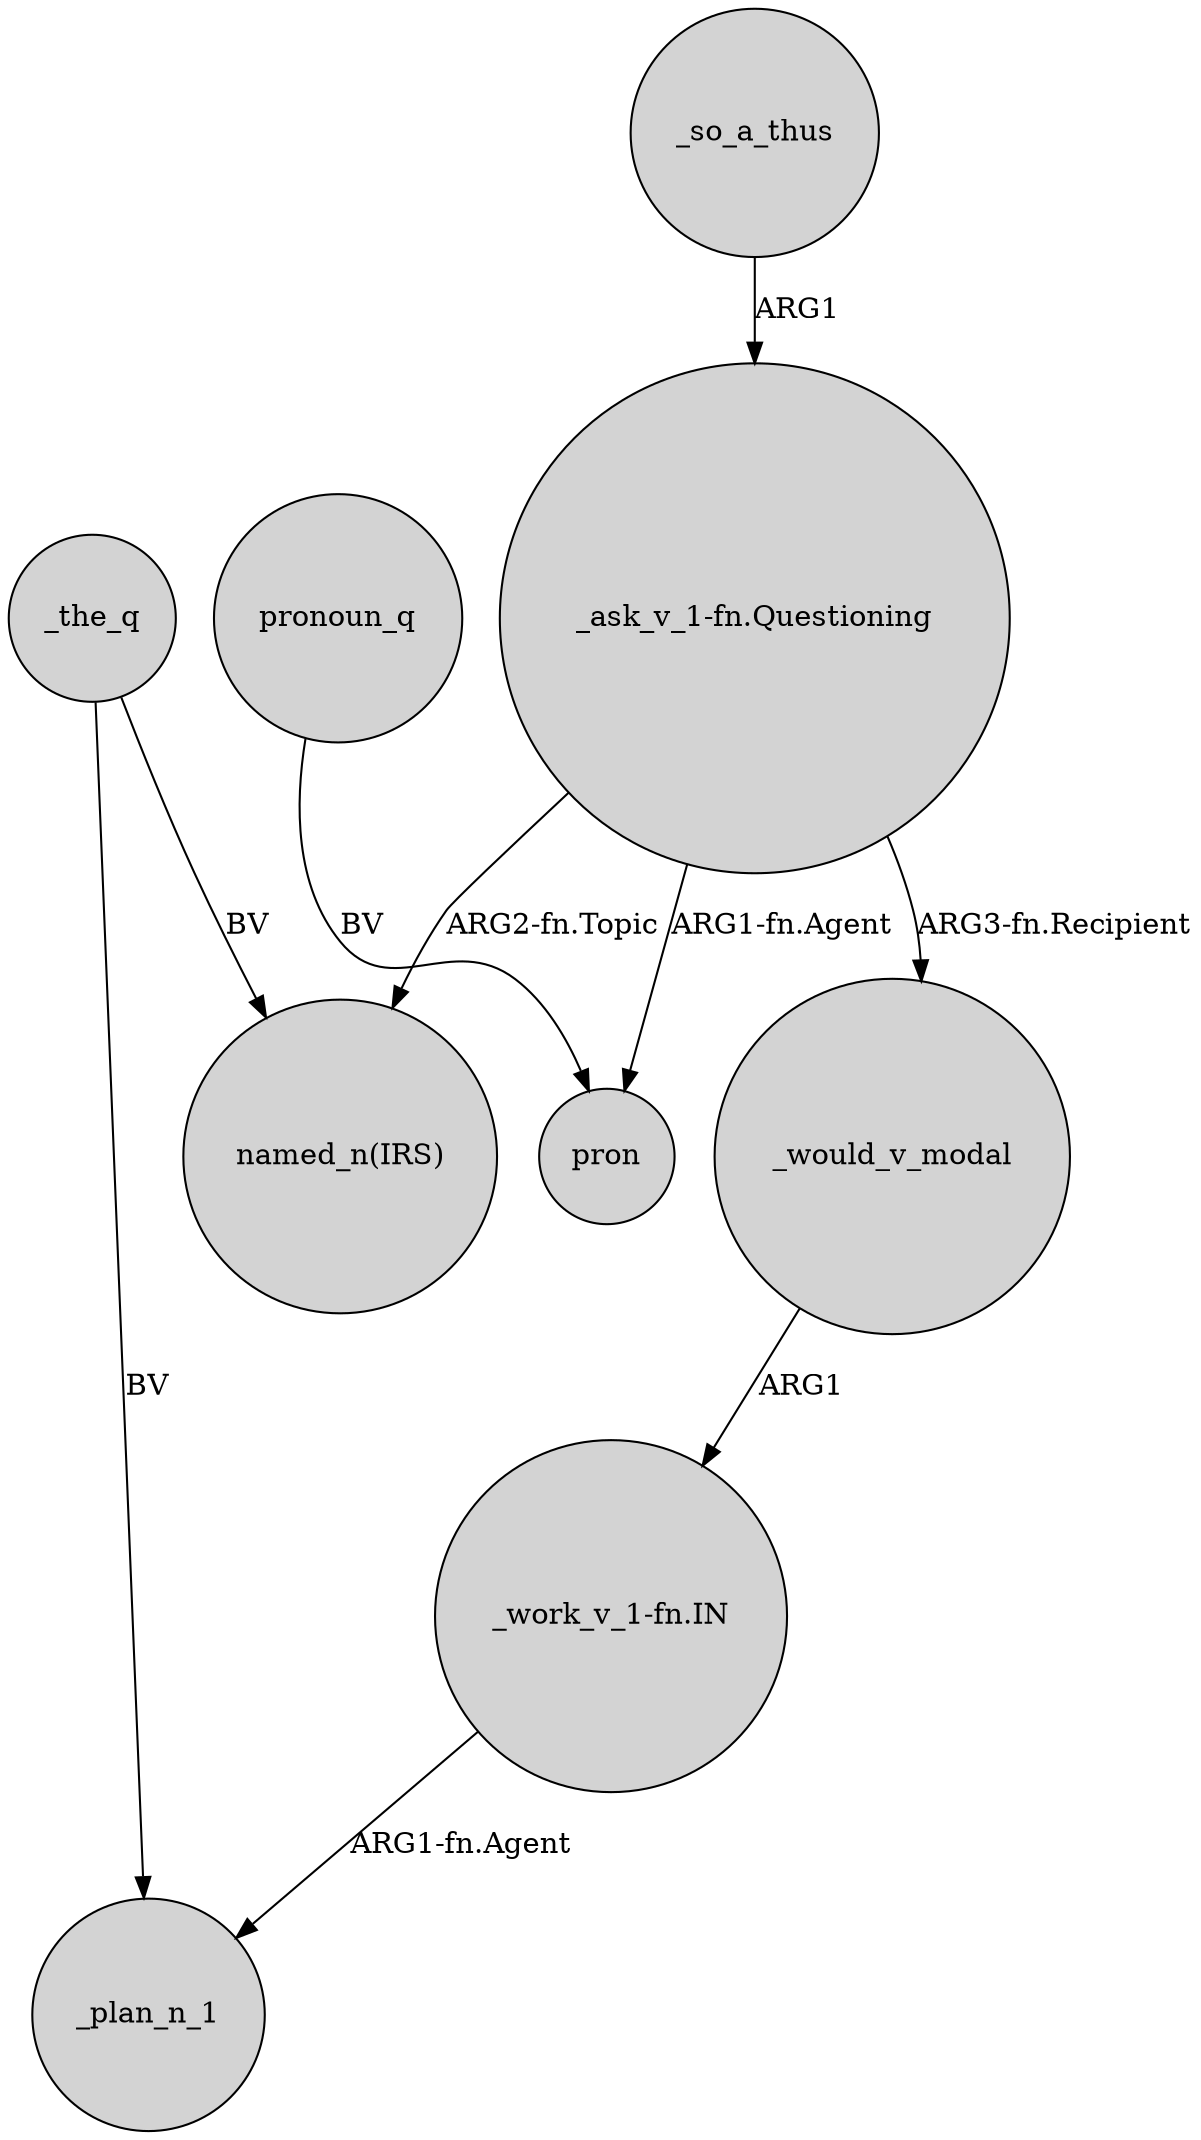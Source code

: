 digraph {
	node [shape=circle style=filled]
	"_work_v_1-fn.IN" -> _plan_n_1 [label="ARG1-fn.Agent"]
	_so_a_thus -> "_ask_v_1-fn.Questioning" [label=ARG1]
	_the_q -> "named_n(IRS)" [label=BV]
	_would_v_modal -> "_work_v_1-fn.IN" [label=ARG1]
	"_ask_v_1-fn.Questioning" -> pron [label="ARG1-fn.Agent"]
	"_ask_v_1-fn.Questioning" -> _would_v_modal [label="ARG3-fn.Recipient"]
	"_ask_v_1-fn.Questioning" -> "named_n(IRS)" [label="ARG2-fn.Topic"]
	_the_q -> _plan_n_1 [label=BV]
	pronoun_q -> pron [label=BV]
}
